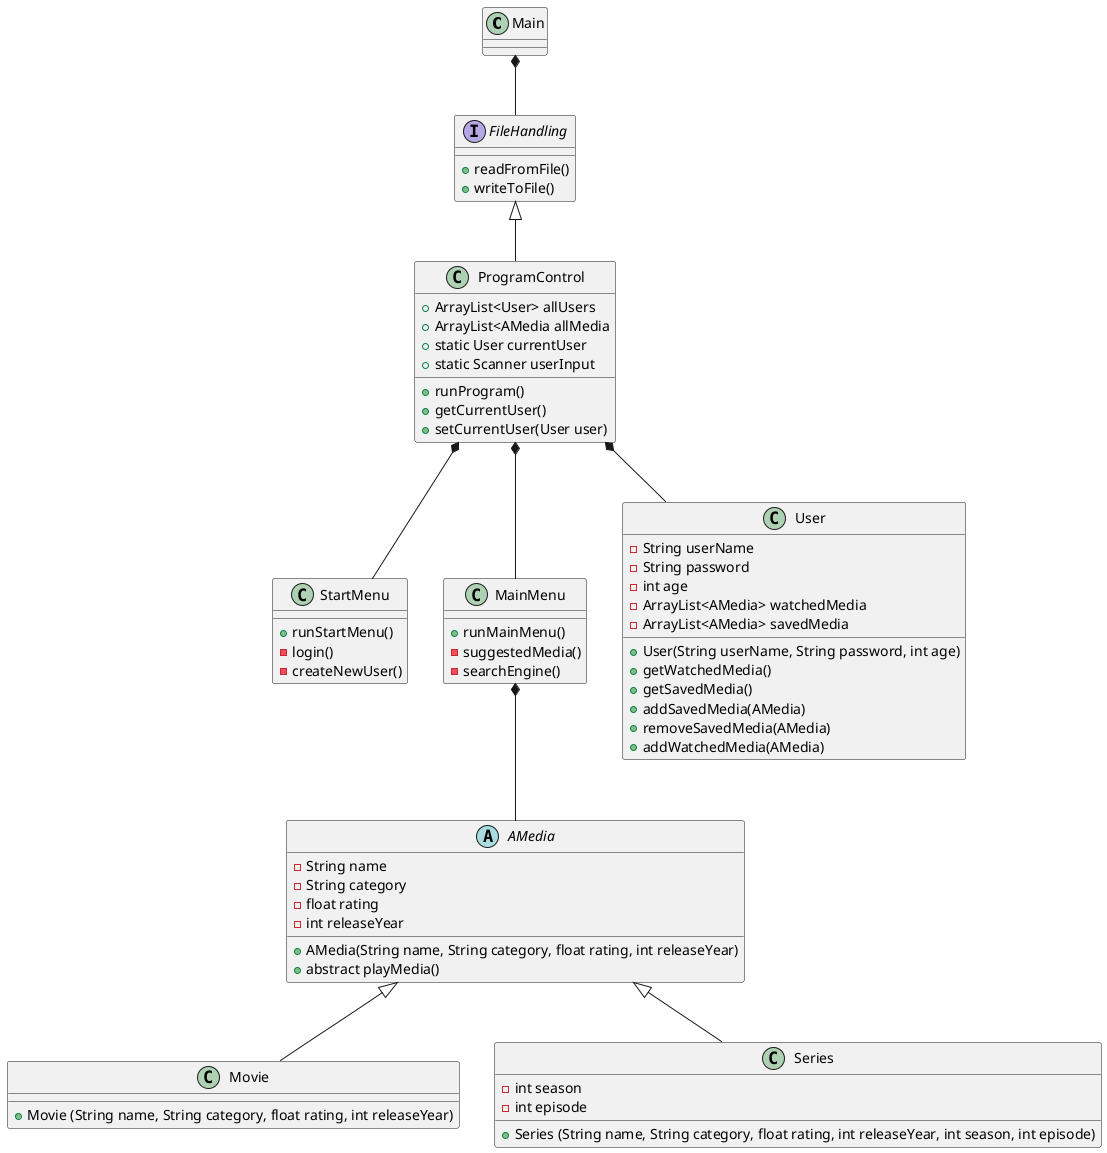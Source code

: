 @startuml
class Main
Main *-- FileHandling
FileHandling <|-- ProgramControl
ProgramControl *-- StartMenu
ProgramControl *-- MainMenu
ProgramControl *-- User

MainMenu *-- AMedia
AMedia <|-- Movie
AMedia <|-- Series

class ProgramControl{
+ ArrayList<User> allUsers
+ ArrayList<AMedia allMedia
+ static User currentUser
+ static Scanner userInput
+ runProgram()
+ getCurrentUser()
+ setCurrentUser(User user)
}

class StartMenu{
+ runStartMenu()
- login()
- createNewUser()
}

class MainMenu{
+ runMainMenu()
- suggestedMedia()
- searchEngine()
}

abstract class AMedia{
- String name
- String category
- float rating
- int releaseYear
+ AMedia(String name, String category, float rating, int releaseYear)
+ abstract playMedia()
}

class Movie{
+ Movie (String name, String category, float rating, int releaseYear)
}

class Series{
- int season
- int episode
+ Series (String name, String category, float rating, int releaseYear, int season, int episode)
}

class User{
- String userName
- String password
- int age
- ArrayList<AMedia> watchedMedia
- ArrayList<AMedia> savedMedia
+ User(String userName, String password, int age)
+ getWatchedMedia()
+ getSavedMedia()
+ addSavedMedia(AMedia)
+ removeSavedMedia(AMedia)
+ addWatchedMedia(AMedia)
}

interface FileHandling{
+ readFromFile()
+ writeToFile()
}

@enduml